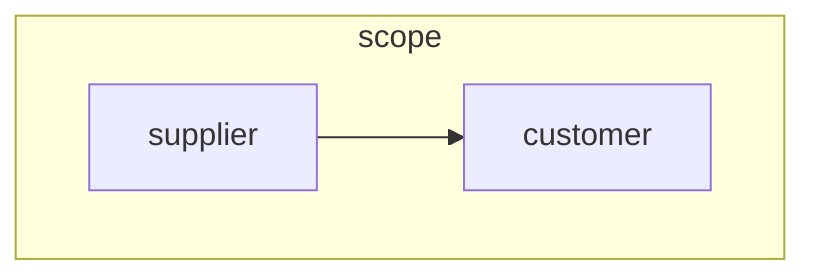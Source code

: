 flowchart TD
  subgraph scope_4["scope"]
    supplier_0["supplier"]
    customer_1["customer"]
  end

  supplier_0 --> customer_1;

  classDef highlight fill:#FFFFAA,stroke:#333;